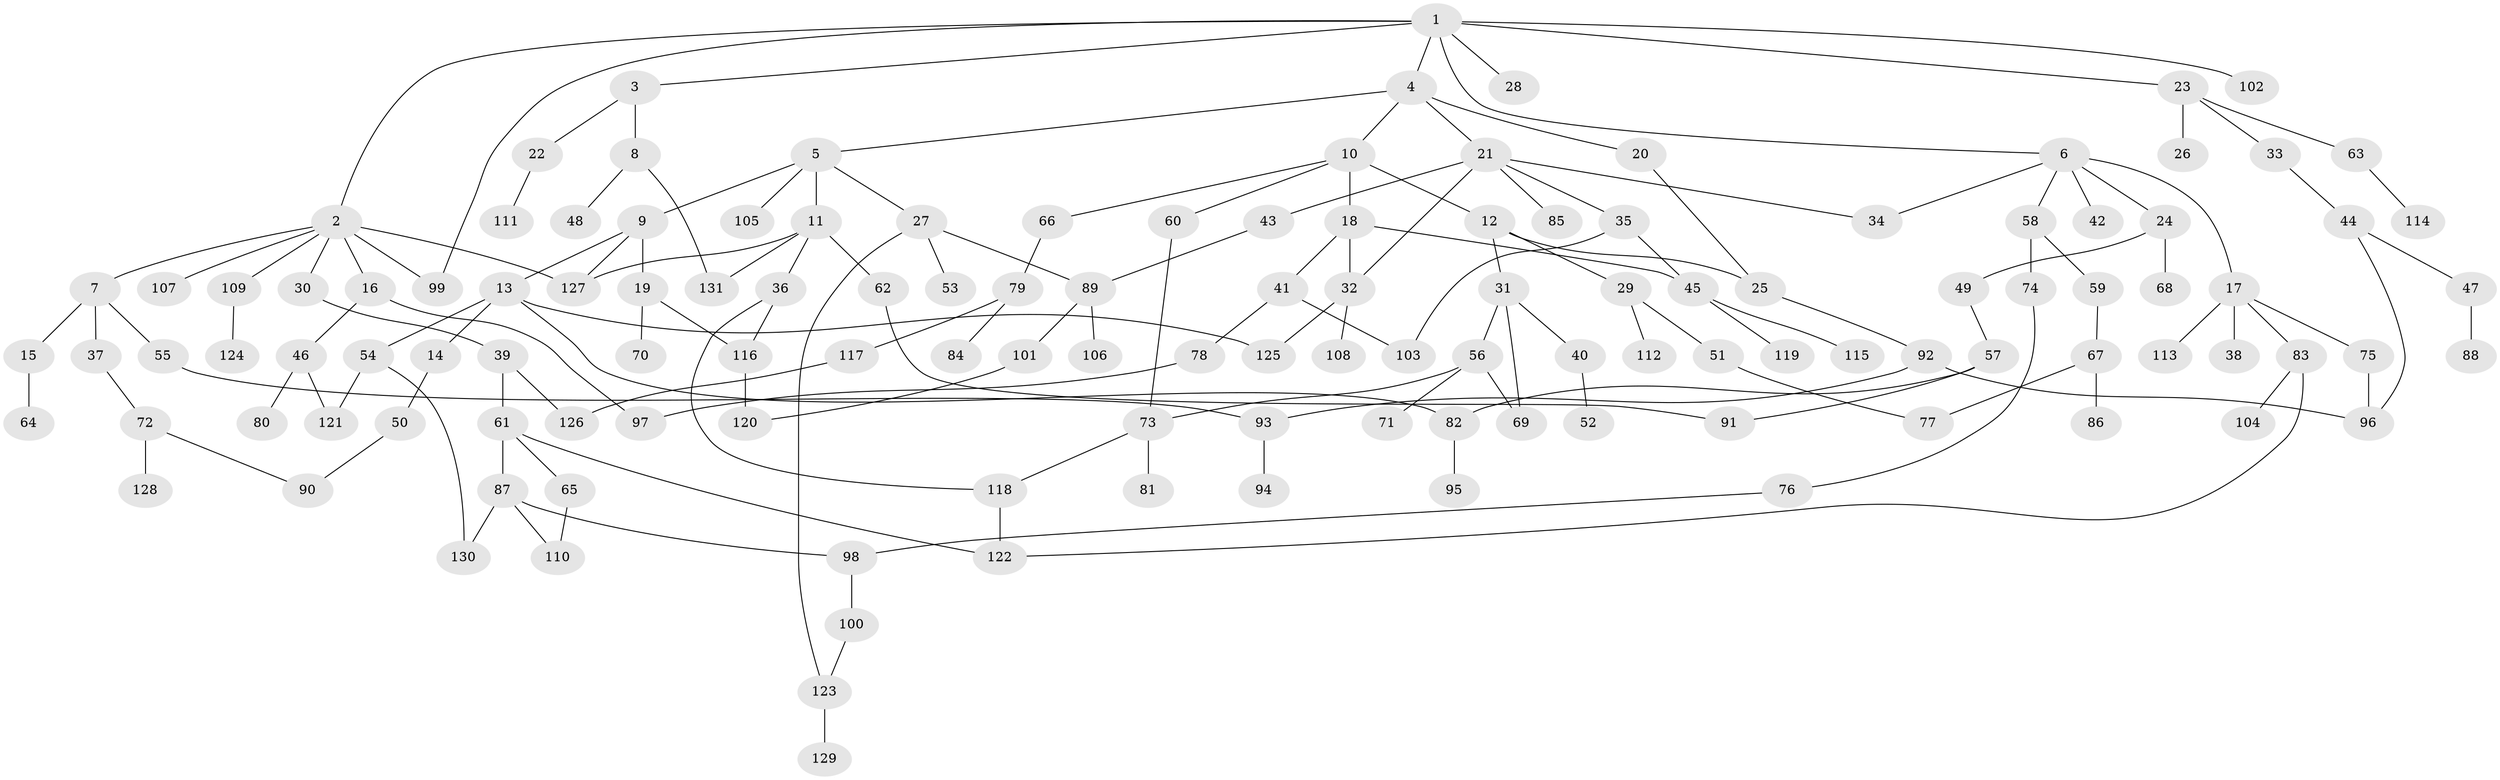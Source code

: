 // coarse degree distribution, {5: 0.07608695652173914, 4: 0.09782608695652174, 2: 0.40217391304347827, 3: 0.2608695652173913, 1: 0.14130434782608695, 7: 0.021739130434782608}
// Generated by graph-tools (version 1.1) at 2025/36/03/04/25 23:36:11]
// undirected, 131 vertices, 162 edges
graph export_dot {
  node [color=gray90,style=filled];
  1;
  2;
  3;
  4;
  5;
  6;
  7;
  8;
  9;
  10;
  11;
  12;
  13;
  14;
  15;
  16;
  17;
  18;
  19;
  20;
  21;
  22;
  23;
  24;
  25;
  26;
  27;
  28;
  29;
  30;
  31;
  32;
  33;
  34;
  35;
  36;
  37;
  38;
  39;
  40;
  41;
  42;
  43;
  44;
  45;
  46;
  47;
  48;
  49;
  50;
  51;
  52;
  53;
  54;
  55;
  56;
  57;
  58;
  59;
  60;
  61;
  62;
  63;
  64;
  65;
  66;
  67;
  68;
  69;
  70;
  71;
  72;
  73;
  74;
  75;
  76;
  77;
  78;
  79;
  80;
  81;
  82;
  83;
  84;
  85;
  86;
  87;
  88;
  89;
  90;
  91;
  92;
  93;
  94;
  95;
  96;
  97;
  98;
  99;
  100;
  101;
  102;
  103;
  104;
  105;
  106;
  107;
  108;
  109;
  110;
  111;
  112;
  113;
  114;
  115;
  116;
  117;
  118;
  119;
  120;
  121;
  122;
  123;
  124;
  125;
  126;
  127;
  128;
  129;
  130;
  131;
  1 -- 2;
  1 -- 3;
  1 -- 4;
  1 -- 6;
  1 -- 23;
  1 -- 28;
  1 -- 99;
  1 -- 102;
  2 -- 7;
  2 -- 16;
  2 -- 30;
  2 -- 107;
  2 -- 109;
  2 -- 127;
  2 -- 99;
  3 -- 8;
  3 -- 22;
  4 -- 5;
  4 -- 10;
  4 -- 20;
  4 -- 21;
  5 -- 9;
  5 -- 11;
  5 -- 27;
  5 -- 105;
  6 -- 17;
  6 -- 24;
  6 -- 42;
  6 -- 58;
  6 -- 34;
  7 -- 15;
  7 -- 37;
  7 -- 55;
  8 -- 48;
  8 -- 131;
  9 -- 13;
  9 -- 19;
  9 -- 127;
  10 -- 12;
  10 -- 18;
  10 -- 60;
  10 -- 66;
  11 -- 36;
  11 -- 62;
  11 -- 131;
  11 -- 127;
  12 -- 25;
  12 -- 29;
  12 -- 31;
  13 -- 14;
  13 -- 54;
  13 -- 82;
  13 -- 125;
  14 -- 50;
  15 -- 64;
  16 -- 46;
  16 -- 97;
  17 -- 38;
  17 -- 75;
  17 -- 83;
  17 -- 113;
  18 -- 41;
  18 -- 45;
  18 -- 32;
  19 -- 70;
  19 -- 116;
  20 -- 25;
  21 -- 32;
  21 -- 34;
  21 -- 35;
  21 -- 43;
  21 -- 85;
  22 -- 111;
  23 -- 26;
  23 -- 33;
  23 -- 63;
  24 -- 49;
  24 -- 68;
  25 -- 92;
  27 -- 53;
  27 -- 89;
  27 -- 123;
  29 -- 51;
  29 -- 112;
  30 -- 39;
  31 -- 40;
  31 -- 56;
  31 -- 69;
  32 -- 108;
  32 -- 125;
  33 -- 44;
  35 -- 45;
  35 -- 103;
  36 -- 116;
  36 -- 118;
  37 -- 72;
  39 -- 61;
  39 -- 126;
  40 -- 52;
  41 -- 78;
  41 -- 103;
  43 -- 89;
  44 -- 47;
  44 -- 96;
  45 -- 115;
  45 -- 119;
  46 -- 80;
  46 -- 121;
  47 -- 88;
  49 -- 57;
  50 -- 90;
  51 -- 77;
  54 -- 130;
  54 -- 121;
  55 -- 93;
  56 -- 71;
  56 -- 69;
  56 -- 73;
  57 -- 91;
  57 -- 82;
  58 -- 59;
  58 -- 74;
  59 -- 67;
  60 -- 73;
  61 -- 65;
  61 -- 87;
  61 -- 122;
  62 -- 91;
  63 -- 114;
  65 -- 110;
  66 -- 79;
  67 -- 86;
  67 -- 77;
  72 -- 90;
  72 -- 128;
  73 -- 81;
  73 -- 118;
  74 -- 76;
  75 -- 96;
  76 -- 98;
  78 -- 97;
  79 -- 84;
  79 -- 117;
  82 -- 95;
  83 -- 104;
  83 -- 122;
  87 -- 110;
  87 -- 130;
  87 -- 98;
  89 -- 101;
  89 -- 106;
  92 -- 93;
  92 -- 96;
  93 -- 94;
  98 -- 100;
  100 -- 123;
  101 -- 120;
  109 -- 124;
  116 -- 120;
  117 -- 126;
  118 -- 122;
  123 -- 129;
}

